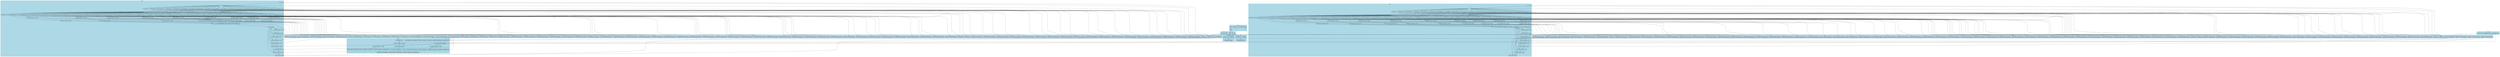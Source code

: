 digraph graphname {
e4416_true_2 -> e4416_true_2;
e4424_true_2 -> e4424_true_2;
e4424_true_3 -> e4424_true_3;
e4424_true_4 -> e4424_true_4;
e4424_true_5 -> e4424_true_5;
e4424_true_6 -> e4424_true_6;
e4424_true_7 -> e4424_true_7;
e4424_true_8 -> e4424_true_8;
e4424_true_9 -> e4424_true_9;
e4424_true_10 -> e4424_true_10;
e4424_true_11 -> e4424_true_11;
e4424_true_12 -> e4424_true_12;
e4424_true_13 -> e4424_true_13;
e4424_true_14 -> e4424_true_14;
e4424_true_15 -> e4424_true_15;
e4424_true_16 -> e4424_true_16;
e4424_true_17 -> e4424_true_17;
e4424_true_18 -> e4424_true_18;
e4424_true_19 -> e4424_true_19;
e4424_true_20 -> e4424_true_20;
e4424_true_21 -> e4424_true_21;
e4424_true_22 -> e4424_true_22;
e4424_true_23 -> e4424_true_23;
e4424_true_24 -> e4424_true_24;
e4424_true_25 -> e4424_true_25;
e4424_true_26 -> e4424_true_26;
e4424_true_27 -> e4424_true_27;
e4424_true_28 -> e4424_true_28;
e4424_true_29 -> e4424_true_29;
e4424_true_30 -> e4424_true_30;
e4424_true_31 -> e4424_true_31;
e4424_true_32 -> e4424_true_32;
e4424_true_33 -> e4424_true_33;
e4424_true_34 -> e4424_true_34;
e4424_true_35 -> e4424_true_35;
e4424_true_36 -> e4424_true_36;
e4424_true_37 -> e4424_true_37;
e4424_true_38 -> e4424_true_38;
e4424_true_39 -> e4424_true_39;
e4424_true_40 -> e4424_true_40;
e4424_true_41 -> e4424_true_41;
e4424_true_42 -> e4424_true_42;
e4424_true_43 -> e4424_true_43;
e4424_true_44 -> e4424_true_44;
e4424_true_45 -> e4424_true_45;
e4424_true_46 -> e4424_true_46;
e4424_true_47 -> e4424_true_47;
e4424_true_48 -> e4424_true_48;
e4424_true_49 -> e4424_true_49;
e4424_true_50 -> e4424_true_50;
e4424_true_51 -> e4424_true_51;
e4424_true_52 -> e4424_true_52;
e4424_true_53 -> e4424_true_53;
e4424_true_54 -> e4424_true_54;
e4424_true_55 -> e4424_true_55;
e4424_true_56 -> e4424_true_56;
e4424_true_57 -> e4424_true_57;
e4424_true_58 -> e4424_true_58;
e4424_true_59 -> e4424_true_59;
e4424_true_60 -> e4424_true_60;
e4424_true_61 -> e4424_true_61;
e4424_true_62 -> e4424_true_62;
e4424_true_63 -> e4424_true_63;
e4424_true_64 -> e4424_true_64;
e4424_true_65 -> e4424_true_65;
e4424_true_66 -> e4424_true_66;
e4424_true_67 -> e4424_true_67;
e4424_true_68 -> e4424_true_68;
e4424_true_69 -> e4424_true_69;
e4424_true_70 -> e4424_true_70;
e4424_true_71 -> e4424_true_71;
e4424_true_72 -> e4424_true_72;
e4424_true_73 -> e4424_true_73;
e4424_true_74 -> e4424_true_74;
e4424_true_75 -> e4424_true_75;
e4424_true_76 -> e4424_true_76;
e4424_true_77 -> e4424_true_77;
e4416_true_3 -> e4416_true_3;
e4416_true_4 -> e4416_true_4;
e4416_true_5 -> e4416_true_5;
e4416_true_6 -> e4416_true_6;
e4416_true_7 -> e4416_true_7;
e4416_true_8 -> e4416_true_8;
e4416_true_9 -> e4416_true_9;
e4416_true_10 -> e4416_true_10;
e4416_true_11 -> e4416_true_11;
e4416_true_12 -> e4416_true_12;
e4416_true_13 -> e4416_true_13;
e4416_true_14 -> e4416_true_14;
e4416_true_15 -> e4416_true_15;
e4416_true_16 -> e4416_true_16;
e4416_true_17 -> e4416_true_17;
e4416_true_18 -> e4416_true_18;
e4416_true_19 -> e4416_true_19;
e4416_true_20 -> e4416_true_20;
e4416_true_21 -> e4416_true_21;
e4416_true_22 -> e4416_true_22;
e4416_true_23 -> e4416_true_23;
e4416_true_24 -> e4416_true_24;
e4416_true_25 -> e4416_true_25;
e4416_true_26 -> e4416_true_26;
e4416_true_27 -> e4416_true_27;
e4416_true_28 -> e4416_true_28;
e4416_true_29 -> e4416_true_29;
e4416_true_30 -> e4416_true_30;
e4416_true_31 -> e4416_true_31;
e4416_true_32 -> e4416_true_32;
e4416_true_33 -> e4416_true_33;
e4416_true_34 -> e4416_true_34;
e4416_true_35 -> e4416_true_35;
e4416_true_36 -> e4416_true_36;
e4416_true_37 -> e4416_true_37;
e4416_true_38 -> e4416_true_38;
e4416_true_39 -> e4416_true_39;
e4416_true_40 -> e4416_true_40;
e4416_true_41 -> e4416_true_41;
e4416_true_42 -> e4416_true_42;
e4416_true_43 -> e4416_true_43;
e4416_true_44 -> e4416_true_44;
e4416_true_45 -> e4416_true_45;
e4416_true_46 -> e4416_true_46;
e4416_true_47 -> e4416_true_47;
e4416_true_48 -> e4416_true_48;
e4416_true_49 -> e4416_true_49;
e4416_true_50 -> e4416_true_50;
e4416_true_51 -> e4416_true_51;
e4416_true_52 -> e4416_true_52;
e4416_true_53 -> e4416_true_53;
e4416_true_54 -> e4416_true_54;
e4416_true_55 -> e4416_true_55;
e4416_true_56 -> e4416_true_56;
e4416_true_57 -> e4416_true_57;
e4416_true_58 -> e4416_true_58;
e4416_true_59 -> e4416_true_59;
e4416_true_60 -> e4416_true_60;
e4416_true_61 -> e4416_true_61;
e4416_true_62 -> e4416_true_62;
e4416_true_63 -> e4416_true_63;
e4416_true_64 -> e4416_true_64;
e4416_true_65 -> e4416_true_65;
e4416_true_66 -> e4416_true_66;
e4416_true_67 -> e4416_true_67;
e4416_true_68 -> e4416_true_68;
e4416_true_69 -> e4416_true_69;
e4416_true_70 -> e4416_true_70;
e4416_true_71 -> e4416_true_71;
e4416_true_72 -> e4416_true_72;
e4416_true_73 -> e4416_true_73;
e4416_true_74 -> e4416_true_74;
e4416_true_75 -> e4416_true_75;
e4416_true_76 -> e4416_true_76;
e4416_true_77 -> e4416_true_77;
e4416_true_78 -> e4416_true_78;
e4412_false_1 -> e4412_false_2;
e4412_false_2 -> e4422_false_1;
e4412_false_2 -> e4414_false_1;
e4412_false_3 -> e4429_false_2;
e4412_false_4 -> e4416_true_0;
e4414_false_0 -> e4416_true_1;
e4414_false_1 -> e4417_false_0;
e4416_true_0 -> e4419_false_78;
e4416_true_0 -> e4429_false_1;
e4416_true_1 -> e4419_false_0;
e4416_true_1 -> e4417_false_0;
e4417_false_0 -> e4416_true_2;
e4417_false_0 -> e4417_false_1;
e4421_false_0 -> e4429_false_2;
e4421_false_1 -> e4429_false_3;
e4421_false_2 -> e4424_true_0;
e4422_false_0 -> e4424_true_1;
e4422_false_1 -> e4425_false_0;
e4424_true_0 -> e4427_false_76;
e4424_true_0 -> e4429_false_1;
e4424_true_1 -> e4427_false_0;
e4424_true_1 -> e4425_false_0;
e4425_false_0 -> e4424_true_2;
e4425_false_0 -> e4425_false_1;
e4429_false_0 -> e4429_false_3;
e4429_false_2 -> e4429_false_8;
e4429_false_2 -> e4429_false_4;
e4429_false_3 -> e4429_false_8;
e4429_false_3 -> e4429_false_6;
e4429_false_4 -> e4429_false_5;
e4429_false_6 -> e4429_false_7;
e4429_false_8 -> e4429_false_9;
e4429_false_9 -> e4429_false_10;
e4427_false_0 -> e4424_true_1;
e4427_false_0 -> e4427_false_1;
e4427_false_1 -> e4424_true_3;
e4427_false_1 -> e4427_false_20;
e4427_false_1 -> e4427_false_19;
e4427_false_1 -> e4427_false_18;
e4427_false_1 -> e4427_false_17;
e4427_false_1 -> e4427_false_16;
e4427_false_1 -> e4427_false_15;
e4427_false_1 -> e4427_false_14;
e4427_false_1 -> e4427_false_13;
e4427_false_1 -> e4427_false_12;
e4427_false_1 -> e4427_false_10;
e4427_false_1 -> e4427_false_9;
e4427_false_1 -> e4427_false_8;
e4427_false_1 -> e4427_false_7;
e4427_false_1 -> e4427_false_6;
e4427_false_1 -> e4427_false_5;
e4427_false_1 -> e4427_false_4;
e4427_false_1 -> e4427_false_3;
e4427_false_1 -> e4427_false_2;
e4427_false_2 -> e4424_true_4;
e4427_false_2 -> e4427_false_11;
e4427_false_3 -> e4424_true_5;
e4427_false_3 -> e4427_false_11;
e4427_false_4 -> e4424_true_6;
e4427_false_4 -> e4427_false_11;
e4427_false_5 -> e4424_true_7;
e4427_false_5 -> e4427_false_11;
e4427_false_6 -> e4424_true_8;
e4427_false_6 -> e4427_false_11;
e4427_false_7 -> e4424_true_9;
e4427_false_7 -> e4427_false_11;
e4427_false_8 -> e4424_true_10;
e4427_false_8 -> e4427_false_11;
e4427_false_9 -> e4424_true_11;
e4427_false_9 -> e4427_false_11;
e4427_false_10 -> e4424_true_12;
e4427_false_10 -> e4427_false_11;
e4427_false_11 -> e4424_true_13;
e4427_false_11 -> e4427_false_65;
e4427_false_11 -> e4427_false_63;
e4427_false_11 -> e4427_false_62;
e4427_false_11 -> e4427_false_60;
e4427_false_11 -> e4427_false_58;
e4427_false_11 -> e4427_false_57;
e4427_false_11 -> e4427_false_55;
e4427_false_11 -> e4427_false_53;
e4427_false_11 -> e4427_false_52;
e4427_false_11 -> e4427_false_50;
e4427_false_11 -> e4427_false_48;
e4427_false_11 -> e4427_false_47;
e4427_false_11 -> e4427_false_45;
e4427_false_11 -> e4427_false_43;
e4427_false_11 -> e4427_false_42;
e4427_false_11 -> e4427_false_40;
e4427_false_11 -> e4427_false_38;
e4427_false_11 -> e4427_false_37;
e4427_false_11 -> e4427_false_35;
e4427_false_11 -> e4427_false_33;
e4427_false_11 -> e4427_false_32;
e4427_false_11 -> e4427_false_30;
e4427_false_11 -> e4427_false_28;
e4427_false_11 -> e4427_false_27;
e4427_false_11 -> e4427_false_25;
e4427_false_11 -> e4427_false_23;
e4427_false_11 -> e4427_false_22;
e4427_false_12 -> e4424_true_14;
e4427_false_12 -> e4427_false_21;
e4427_false_13 -> e4424_true_15;
e4427_false_13 -> e4427_false_21;
e4427_false_14 -> e4424_true_16;
e4427_false_14 -> e4427_false_21;
e4427_false_15 -> e4424_true_17;
e4427_false_15 -> e4427_false_21;
e4427_false_16 -> e4424_true_18;
e4427_false_16 -> e4427_false_21;
e4427_false_17 -> e4424_true_19;
e4427_false_17 -> e4427_false_21;
e4427_false_18 -> e4424_true_20;
e4427_false_18 -> e4427_false_21;
e4427_false_19 -> e4424_true_21;
e4427_false_19 -> e4427_false_21;
e4427_false_20 -> e4424_true_22;
e4427_false_20 -> e4427_false_21;
e4427_false_21 -> e4424_true_23;
e4427_false_21 -> e4427_false_65;
e4427_false_21 -> e4427_false_63;
e4427_false_21 -> e4427_false_62;
e4427_false_21 -> e4427_false_60;
e4427_false_21 -> e4427_false_58;
e4427_false_21 -> e4427_false_57;
e4427_false_21 -> e4427_false_55;
e4427_false_21 -> e4427_false_53;
e4427_false_21 -> e4427_false_52;
e4427_false_21 -> e4427_false_50;
e4427_false_21 -> e4427_false_48;
e4427_false_21 -> e4427_false_47;
e4427_false_21 -> e4427_false_45;
e4427_false_21 -> e4427_false_43;
e4427_false_21 -> e4427_false_42;
e4427_false_21 -> e4427_false_40;
e4427_false_21 -> e4427_false_38;
e4427_false_21 -> e4427_false_37;
e4427_false_21 -> e4427_false_35;
e4427_false_21 -> e4427_false_33;
e4427_false_21 -> e4427_false_32;
e4427_false_21 -> e4427_false_30;
e4427_false_21 -> e4427_false_28;
e4427_false_21 -> e4427_false_27;
e4427_false_21 -> e4427_false_25;
e4427_false_21 -> e4427_false_23;
e4427_false_21 -> e4427_false_22;
e4427_false_22 -> e4424_true_24;
e4427_false_22 -> e4427_false_24;
e4427_false_23 -> e4424_true_25;
e4427_false_23 -> e4427_false_24;
e4427_false_24 -> e4424_true_26;
e4427_false_24 -> e4427_false_26;
e4427_false_25 -> e4424_true_27;
e4427_false_25 -> e4427_false_26;
e4427_false_26 -> e4424_true_28;
e4427_false_26 -> e4427_false_67;
e4427_false_27 -> e4424_true_29;
e4427_false_27 -> e4427_false_29;
e4427_false_28 -> e4424_true_30;
e4427_false_28 -> e4427_false_29;
e4427_false_29 -> e4424_true_31;
e4427_false_29 -> e4427_false_31;
e4427_false_30 -> e4424_true_32;
e4427_false_30 -> e4427_false_31;
e4427_false_31 -> e4424_true_33;
e4427_false_31 -> e4427_false_67;
e4427_false_32 -> e4424_true_34;
e4427_false_32 -> e4427_false_34;
e4427_false_33 -> e4424_true_35;
e4427_false_33 -> e4427_false_34;
e4427_false_34 -> e4424_true_36;
e4427_false_34 -> e4427_false_36;
e4427_false_35 -> e4424_true_37;
e4427_false_35 -> e4427_false_36;
e4427_false_36 -> e4424_true_38;
e4427_false_36 -> e4427_false_67;
e4427_false_37 -> e4424_true_39;
e4427_false_37 -> e4427_false_39;
e4427_false_38 -> e4424_true_40;
e4427_false_38 -> e4427_false_39;
e4427_false_39 -> e4424_true_41;
e4427_false_39 -> e4427_false_41;
e4427_false_40 -> e4424_true_42;
e4427_false_40 -> e4427_false_41;
e4427_false_41 -> e4424_true_43;
e4427_false_41 -> e4427_false_67;
e4427_false_42 -> e4424_true_44;
e4427_false_42 -> e4427_false_44;
e4427_false_43 -> e4424_true_45;
e4427_false_43 -> e4427_false_44;
e4427_false_44 -> e4424_true_46;
e4427_false_44 -> e4427_false_46;
e4427_false_45 -> e4424_true_47;
e4427_false_45 -> e4427_false_46;
e4427_false_46 -> e4424_true_48;
e4427_false_46 -> e4427_false_67;
e4427_false_47 -> e4424_true_49;
e4427_false_47 -> e4427_false_49;
e4427_false_48 -> e4424_true_50;
e4427_false_48 -> e4427_false_49;
e4427_false_49 -> e4424_true_51;
e4427_false_49 -> e4427_false_51;
e4427_false_50 -> e4424_true_52;
e4427_false_50 -> e4427_false_51;
e4427_false_51 -> e4424_true_53;
e4427_false_51 -> e4427_false_67;
e4427_false_52 -> e4424_true_54;
e4427_false_52 -> e4427_false_54;
e4427_false_53 -> e4424_true_55;
e4427_false_53 -> e4427_false_54;
e4427_false_54 -> e4424_true_56;
e4427_false_54 -> e4427_false_56;
e4427_false_55 -> e4424_true_57;
e4427_false_55 -> e4427_false_56;
e4427_false_56 -> e4424_true_58;
e4427_false_56 -> e4427_false_67;
e4427_false_57 -> e4424_true_59;
e4427_false_57 -> e4427_false_59;
e4427_false_58 -> e4424_true_60;
e4427_false_58 -> e4427_false_59;
e4427_false_59 -> e4424_true_61;
e4427_false_59 -> e4427_false_61;
e4427_false_60 -> e4424_true_62;
e4427_false_60 -> e4427_false_61;
e4427_false_61 -> e4424_true_63;
e4427_false_61 -> e4427_false_67;
e4427_false_62 -> e4424_true_64;
e4427_false_62 -> e4427_false_64;
e4427_false_63 -> e4424_true_65;
e4427_false_63 -> e4427_false_64;
e4427_false_64 -> e4424_true_66;
e4427_false_64 -> e4427_false_66;
e4427_false_65 -> e4424_true_67;
e4427_false_65 -> e4427_false_66;
e4427_false_66 -> e4424_true_68;
e4427_false_66 -> e4427_false_67;
e4427_false_67 -> e4424_true_69;
e4427_false_67 -> e4427_false_75;
e4427_false_67 -> e4427_false_74;
e4427_false_67 -> e4427_false_73;
e4427_false_67 -> e4427_false_72;
e4427_false_67 -> e4427_false_71;
e4427_false_67 -> e4427_false_70;
e4427_false_67 -> e4427_false_69;
e4427_false_67 -> e4427_false_68;
e4427_false_67 -> e4427_false_68;
e4427_false_68 -> e4424_true_70;
e4427_false_68 -> e4427_false_69;
e4427_false_69 -> e4424_true_71;
e4427_false_69 -> e4427_false_70;
e4427_false_70 -> e4424_true_72;
e4427_false_70 -> e4427_false_71;
e4427_false_71 -> e4424_true_73;
e4427_false_71 -> e4427_false_72;
e4427_false_72 -> e4424_true_74;
e4427_false_72 -> e4427_false_73;
e4427_false_73 -> e4424_true_75;
e4427_false_73 -> e4427_false_74;
e4427_false_74 -> e4424_true_76;
e4427_false_74 -> e4427_false_75;
e4427_false_75 -> e4424_true_77;
e4427_false_75 -> e4427_false_76;
e4427_false_76 -> e4424_true_0;
e4419_false_0 -> e4416_true_1;
e4419_false_0 -> e4419_false_1;
e4419_false_1 -> e4416_true_3;
e4419_false_1 -> e4419_false_20;
e4419_false_1 -> e4419_false_19;
e4419_false_1 -> e4419_false_18;
e4419_false_1 -> e4419_false_17;
e4419_false_1 -> e4419_false_16;
e4419_false_1 -> e4419_false_15;
e4419_false_1 -> e4419_false_14;
e4419_false_1 -> e4419_false_13;
e4419_false_1 -> e4419_false_12;
e4419_false_1 -> e4419_false_10;
e4419_false_1 -> e4419_false_9;
e4419_false_1 -> e4419_false_8;
e4419_false_1 -> e4419_false_7;
e4419_false_1 -> e4419_false_6;
e4419_false_1 -> e4419_false_5;
e4419_false_1 -> e4419_false_4;
e4419_false_1 -> e4419_false_3;
e4419_false_1 -> e4419_false_2;
e4419_false_2 -> e4416_true_4;
e4419_false_2 -> e4419_false_11;
e4419_false_3 -> e4416_true_5;
e4419_false_3 -> e4419_false_11;
e4419_false_4 -> e4416_true_6;
e4419_false_4 -> e4419_false_11;
e4419_false_5 -> e4416_true_7;
e4419_false_5 -> e4419_false_11;
e4419_false_6 -> e4416_true_8;
e4419_false_6 -> e4419_false_11;
e4419_false_7 -> e4416_true_9;
e4419_false_7 -> e4419_false_11;
e4419_false_8 -> e4416_true_10;
e4419_false_8 -> e4419_false_11;
e4419_false_9 -> e4416_true_11;
e4419_false_9 -> e4419_false_11;
e4419_false_10 -> e4416_true_12;
e4419_false_10 -> e4419_false_11;
e4419_false_11 -> e4416_true_13;
e4419_false_11 -> e4419_false_65;
e4419_false_11 -> e4419_false_63;
e4419_false_11 -> e4419_false_62;
e4419_false_11 -> e4419_false_60;
e4419_false_11 -> e4419_false_58;
e4419_false_11 -> e4419_false_57;
e4419_false_11 -> e4419_false_55;
e4419_false_11 -> e4419_false_53;
e4419_false_11 -> e4419_false_52;
e4419_false_11 -> e4419_false_50;
e4419_false_11 -> e4419_false_48;
e4419_false_11 -> e4419_false_47;
e4419_false_11 -> e4419_false_45;
e4419_false_11 -> e4419_false_43;
e4419_false_11 -> e4419_false_42;
e4419_false_11 -> e4419_false_40;
e4419_false_11 -> e4419_false_38;
e4419_false_11 -> e4419_false_37;
e4419_false_11 -> e4419_false_35;
e4419_false_11 -> e4419_false_33;
e4419_false_11 -> e4419_false_32;
e4419_false_11 -> e4419_false_30;
e4419_false_11 -> e4419_false_28;
e4419_false_11 -> e4419_false_27;
e4419_false_11 -> e4419_false_25;
e4419_false_11 -> e4419_false_23;
e4419_false_11 -> e4419_false_22;
e4419_false_12 -> e4416_true_14;
e4419_false_12 -> e4419_false_21;
e4419_false_13 -> e4416_true_15;
e4419_false_13 -> e4419_false_21;
e4419_false_14 -> e4416_true_16;
e4419_false_14 -> e4419_false_21;
e4419_false_15 -> e4416_true_17;
e4419_false_15 -> e4419_false_21;
e4419_false_16 -> e4416_true_18;
e4419_false_16 -> e4419_false_21;
e4419_false_17 -> e4416_true_19;
e4419_false_17 -> e4419_false_21;
e4419_false_18 -> e4416_true_20;
e4419_false_18 -> e4419_false_21;
e4419_false_19 -> e4416_true_21;
e4419_false_19 -> e4419_false_21;
e4419_false_20 -> e4416_true_22;
e4419_false_20 -> e4419_false_21;
e4419_false_21 -> e4416_true_23;
e4419_false_21 -> e4419_false_65;
e4419_false_21 -> e4419_false_63;
e4419_false_21 -> e4419_false_62;
e4419_false_21 -> e4419_false_60;
e4419_false_21 -> e4419_false_58;
e4419_false_21 -> e4419_false_57;
e4419_false_21 -> e4419_false_55;
e4419_false_21 -> e4419_false_53;
e4419_false_21 -> e4419_false_52;
e4419_false_21 -> e4419_false_50;
e4419_false_21 -> e4419_false_48;
e4419_false_21 -> e4419_false_47;
e4419_false_21 -> e4419_false_45;
e4419_false_21 -> e4419_false_43;
e4419_false_21 -> e4419_false_42;
e4419_false_21 -> e4419_false_40;
e4419_false_21 -> e4419_false_38;
e4419_false_21 -> e4419_false_37;
e4419_false_21 -> e4419_false_35;
e4419_false_21 -> e4419_false_33;
e4419_false_21 -> e4419_false_32;
e4419_false_21 -> e4419_false_30;
e4419_false_21 -> e4419_false_28;
e4419_false_21 -> e4419_false_27;
e4419_false_21 -> e4419_false_25;
e4419_false_21 -> e4419_false_23;
e4419_false_21 -> e4419_false_22;
e4419_false_22 -> e4416_true_24;
e4419_false_22 -> e4419_false_24;
e4419_false_23 -> e4416_true_25;
e4419_false_23 -> e4419_false_24;
e4419_false_24 -> e4416_true_26;
e4419_false_24 -> e4419_false_26;
e4419_false_25 -> e4416_true_27;
e4419_false_25 -> e4419_false_26;
e4419_false_26 -> e4416_true_28;
e4419_false_26 -> e4419_false_68;
e4419_false_27 -> e4416_true_29;
e4419_false_27 -> e4419_false_29;
e4419_false_28 -> e4416_true_30;
e4419_false_28 -> e4419_false_29;
e4419_false_29 -> e4416_true_31;
e4419_false_29 -> e4419_false_31;
e4419_false_30 -> e4416_true_32;
e4419_false_30 -> e4419_false_31;
e4419_false_31 -> e4416_true_33;
e4419_false_31 -> e4419_false_68;
e4419_false_32 -> e4416_true_34;
e4419_false_32 -> e4419_false_34;
e4419_false_33 -> e4416_true_35;
e4419_false_33 -> e4419_false_34;
e4419_false_34 -> e4416_true_36;
e4419_false_34 -> e4419_false_36;
e4419_false_35 -> e4416_true_37;
e4419_false_35 -> e4419_false_36;
e4419_false_36 -> e4416_true_38;
e4419_false_36 -> e4419_false_68;
e4419_false_37 -> e4416_true_39;
e4419_false_37 -> e4419_false_39;
e4419_false_38 -> e4416_true_40;
e4419_false_38 -> e4419_false_39;
e4419_false_39 -> e4416_true_41;
e4419_false_39 -> e4419_false_41;
e4419_false_40 -> e4416_true_42;
e4419_false_40 -> e4419_false_41;
e4419_false_41 -> e4416_true_43;
e4419_false_41 -> e4419_false_68;
e4419_false_42 -> e4416_true_44;
e4419_false_42 -> e4419_false_44;
e4419_false_43 -> e4416_true_45;
e4419_false_43 -> e4419_false_44;
e4419_false_44 -> e4416_true_46;
e4419_false_44 -> e4419_false_46;
e4419_false_45 -> e4416_true_47;
e4419_false_45 -> e4419_false_46;
e4419_false_46 -> e4416_true_48;
e4419_false_46 -> e4419_false_68;
e4419_false_47 -> e4416_true_49;
e4419_false_47 -> e4419_false_49;
e4419_false_48 -> e4416_true_50;
e4419_false_48 -> e4419_false_49;
e4419_false_49 -> e4416_true_51;
e4419_false_49 -> e4419_false_51;
e4419_false_50 -> e4416_true_52;
e4419_false_50 -> e4419_false_51;
e4419_false_51 -> e4416_true_53;
e4419_false_51 -> e4419_false_68;
e4419_false_52 -> e4416_true_54;
e4419_false_52 -> e4419_false_54;
e4419_false_53 -> e4416_true_55;
e4419_false_53 -> e4419_false_54;
e4419_false_54 -> e4416_true_56;
e4419_false_54 -> e4419_false_56;
e4419_false_55 -> e4416_true_57;
e4419_false_55 -> e4419_false_56;
e4419_false_56 -> e4416_true_58;
e4419_false_56 -> e4419_false_68;
e4419_false_57 -> e4416_true_59;
e4419_false_57 -> e4419_false_59;
e4419_false_58 -> e4416_true_60;
e4419_false_58 -> e4419_false_59;
e4419_false_59 -> e4416_true_61;
e4419_false_59 -> e4419_false_61;
e4419_false_60 -> e4416_true_62;
e4419_false_60 -> e4419_false_61;
e4419_false_61 -> e4416_true_63;
e4419_false_61 -> e4419_false_68;
e4419_false_62 -> e4416_true_64;
e4419_false_62 -> e4419_false_64;
e4419_false_63 -> e4416_true_65;
e4419_false_63 -> e4419_false_64;
e4419_false_64 -> e4416_true_66;
e4419_false_64 -> e4419_false_66;
e4419_false_65 -> e4416_true_67;
e4419_false_65 -> e4419_false_66;
e4419_false_66 -> e4416_true_68;
e4419_false_66 -> e4419_false_68;
e4419_false_68 -> e4416_true_69;
e4419_false_68 -> e4419_false_69;
e4419_false_69 -> e4416_true_70;
e4419_false_69 -> e4419_false_77;
e4419_false_69 -> e4419_false_76;
e4419_false_69 -> e4419_false_75;
e4419_false_69 -> e4419_false_74;
e4419_false_69 -> e4419_false_73;
e4419_false_69 -> e4419_false_72;
e4419_false_69 -> e4419_false_71;
e4419_false_69 -> e4419_false_70;
e4419_false_69 -> e4419_false_70;
e4419_false_70 -> e4416_true_71;
e4419_false_70 -> e4419_false_71;
e4419_false_71 -> e4416_true_72;
e4419_false_71 -> e4419_false_72;
e4419_false_72 -> e4416_true_73;
e4419_false_72 -> e4419_false_73;
e4419_false_73 -> e4416_true_74;
e4419_false_73 -> e4419_false_74;
e4419_false_74 -> e4416_true_75;
e4419_false_74 -> e4419_false_75;
e4419_false_75 -> e4416_true_76;
e4419_false_75 -> e4419_false_76;
e4419_false_76 -> e4416_true_77;
e4419_false_76 -> e4419_false_77;
e4419_false_77 -> e4416_true_78;
e4419_false_77 -> e4419_false_78;
e4419_false_78 -> e4416_true_0;
subgraph cluster_4429 {
label=4429;
style=filled;
color=lightblue;
e4429_false_10[shape=box,label="haxe.Log.trace(_hx_tmp,{fileName : \"TestStress.hx\",lineNumber : 123,className : \"test.TestStress\",methodName : \"testMatrixProduct\"})"];
e4429_false_9[shape=box,label="var _hx_tmp = \"abstracts / direct = \" + _hx_tmp"];
e4429_false_8[shape=box,label="var _hx_tmp = time1 / time2"];
e4429_false_7[shape=box,label="haxe.Log.trace(_hx_tmp,{fileName : \"TestStress.hx\",lineNumber : 122,className : \"test.TestStress\",methodName : \"testMatrixProduct\"})"];
e4429_false_6[shape=box,label="var _hx_tmp = \"direct = \" + time2"];
e4429_false_5[shape=box,label="haxe.Log.trace(_hx_tmp,{fileName : \"TestStress.hx\",lineNumber : 121,className : \"test.TestStress\",methodName : \"testMatrixProduct\"})"];
e4429_false_4[shape=box,label="var _hx_tmp = \"abstracts = \" + time1"];
e4429_false_3[shape=box,label="var time2 = time2End - time2Start"];
e4429_false_2[shape=box,label="var time1 = time1End - time1Start"];
e4429_false_1[shape=box,label="this.assertEquals(sum1,sum2,{fileName : \"TestStress.hx\",lineNumber : 116,className : \"test.TestStress\",methodName : \"testMatrixProduct\"})"];
e4429_false_0[shape=box,label="var time2End = this.a"];
}
subgraph cluster_4427 {
label=4427;
style=filled;
color=lightblue;
e4427_false_76[shape=box,label="sum2 = sum2 + _hx_tmp"];
e4427_false_75[shape=box,label="var _hx_tmp = _hx_tmp + c.m22"];
e4427_false_74[shape=box,label="var _hx_tmp = _hx_tmp + c.m12"];
e4427_false_73[shape=box,label="var _hx_tmp = _hx_tmp + c.m02"];
e4427_false_72[shape=box,label="var _hx_tmp = _hx_tmp + c.m21"];
e4427_false_71[shape=box,label="var _hx_tmp = _hx_tmp + c.m11"];
e4427_false_70[shape=box,label="var _hx_tmp = _hx_tmp + c.m01"];
e4427_false_69[shape=box,label="var _hx_tmp = _hx_tmp + c.m20"];
e4427_false_68[shape=box,label="var _hx_tmp = c.m00 + c.m10"];
e4427_false_67[shape=box,label="var c = new hxmath.math.Matrix3x3Default(_hx_tmp,_hx_tmp,_hx_tmp,_hx_tmp,_hx_tmp,_hx_tmp,_hx_tmp,_hx_tmp,_hx_tmp)"];
e4427_false_66[shape=box,label="var _hx_tmp = _hx_tmp + _hx_tmp"];
e4427_false_65[shape=box,label="var _hx_tmp = a.m22 * b.m22"];
e4427_false_64[shape=box,label="var _hx_tmp = _hx_tmp + _hx_tmp"];
e4427_false_63[shape=box,label="var _hx_tmp = a.m12 * b.m21"];
e4427_false_62[shape=box,label="var _hx_tmp = a.m02 * b.m20"];
e4427_false_61[shape=box,label="var _hx_tmp = _hx_tmp + _hx_tmp"];
e4427_false_60[shape=box,label="var _hx_tmp = a.m22 * b.m12"];
e4427_false_59[shape=box,label="var _hx_tmp = _hx_tmp + _hx_tmp"];
e4427_false_58[shape=box,label="var _hx_tmp = a.m12 * b.m11"];
e4427_false_57[shape=box,label="var _hx_tmp = a.m02 * b.m10"];
e4427_false_56[shape=box,label="var _hx_tmp = _hx_tmp + _hx_tmp"];
e4427_false_55[shape=box,label="var _hx_tmp = a.m22 * b.m02"];
e4427_false_54[shape=box,label="var _hx_tmp = _hx_tmp + _hx_tmp"];
e4427_false_53[shape=box,label="var _hx_tmp = a.m12 * b.m01"];
e4427_false_52[shape=box,label="var _hx_tmp = a.m02 * b.m00"];
e4427_false_51[shape=box,label="var _hx_tmp = _hx_tmp + _hx_tmp"];
e4427_false_50[shape=box,label="var _hx_tmp = a.m21 * b.m22"];
e4427_false_49[shape=box,label="var _hx_tmp = _hx_tmp + _hx_tmp"];
e4427_false_48[shape=box,label="var _hx_tmp = a.m11 * b.m21"];
e4427_false_47[shape=box,label="var _hx_tmp = a.m01 * b.m20"];
e4427_false_46[shape=box,label="var _hx_tmp = _hx_tmp + _hx_tmp"];
e4427_false_45[shape=box,label="var _hx_tmp = a.m21 * b.m12"];
e4427_false_44[shape=box,label="var _hx_tmp = _hx_tmp + _hx_tmp"];
e4427_false_43[shape=box,label="var _hx_tmp = a.m11 * b.m11"];
e4427_false_42[shape=box,label="var _hx_tmp = a.m01 * b.m10"];
e4427_false_41[shape=box,label="var _hx_tmp = _hx_tmp + _hx_tmp"];
e4427_false_40[shape=box,label="var _hx_tmp = a.m21 * b.m02"];
e4427_false_39[shape=box,label="var _hx_tmp = _hx_tmp + _hx_tmp"];
e4427_false_38[shape=box,label="var _hx_tmp = a.m11 * b.m01"];
e4427_false_37[shape=box,label="var _hx_tmp = a.m01 * b.m00"];
e4427_false_36[shape=box,label="var _hx_tmp = _hx_tmp + _hx_tmp"];
e4427_false_35[shape=box,label="var _hx_tmp = a.m20 * b.m22"];
e4427_false_34[shape=box,label="var _hx_tmp = _hx_tmp + _hx_tmp"];
e4427_false_33[shape=box,label="var _hx_tmp = a.m10 * b.m21"];
e4427_false_32[shape=box,label="var _hx_tmp = a.m00 * b.m20"];
e4427_false_31[shape=box,label="var _hx_tmp = _hx_tmp + _hx_tmp"];
e4427_false_30[shape=box,label="var _hx_tmp = a.m20 * b.m12"];
e4427_false_29[shape=box,label="var _hx_tmp = _hx_tmp + _hx_tmp"];
e4427_false_28[shape=box,label="var _hx_tmp = a.m10 * b.m11"];
e4427_false_27[shape=box,label="var _hx_tmp = a.m00 * b.m10"];
e4427_false_26[shape=box,label="var _hx_tmp = _hx_tmp + _hx_tmp"];
e4427_false_25[shape=box,label="var _hx_tmp = a.m20 * b.m02"];
e4427_false_24[shape=box,label="var _hx_tmp = _hx_tmp + _hx_tmp"];
e4427_false_23[shape=box,label="var _hx_tmp = a.m10 * b.m01"];
e4427_false_22[shape=box,label="var _hx_tmp = a.m00 * b.m00"];
e4427_false_21[shape=box,label="var b = new hxmath.math.Matrix3x3Default(_hx_tmp,_hx_tmp,_hx_tmp,_hx_tmp,_hx_tmp,_hx_tmp,_hx_tmp,_hx_tmp,_hx_tmp)"];
e4427_false_20[shape=box,label="var _hx_tmp = i * 1.1"];
e4427_false_19[shape=box,label="var _hx_tmp = i * 0.8"];
e4427_false_18[shape=box,label="var _hx_tmp = i * 1.1"];
e4427_false_17[shape=box,label="var _hx_tmp = i * 0.8"];
e4427_false_16[shape=box,label="var _hx_tmp = i * 1.1"];
e4427_false_15[shape=box,label="var _hx_tmp = i * 0.8"];
e4427_false_14[shape=box,label="var _hx_tmp = i * 1.1"];
e4427_false_13[shape=box,label="var _hx_tmp = i * 0.8"];
e4427_false_12[shape=box,label="var _hx_tmp = i * 1.1"];
e4427_false_11[shape=box,label="var a = new hxmath.math.Matrix3x3Default(_hx_tmp,_hx_tmp,_hx_tmp,_hx_tmp,_hx_tmp,_hx_tmp,_hx_tmp,_hx_tmp,_hx_tmp)"];
e4427_false_10[shape=box,label="var _hx_tmp = i * 1.2"];
e4427_false_9[shape=box,label="var _hx_tmp = i * 4.3"];
e4427_false_8[shape=box,label="var _hx_tmp = i * 1.2"];
e4427_false_7[shape=box,label="var _hx_tmp = i * 4.3"];
e4427_false_6[shape=box,label="var _hx_tmp = i * 1.2"];
e4427_false_5[shape=box,label="var _hx_tmp = i * 4.3"];
e4427_false_4[shape=box,label="var _hx_tmp = i * 1.2"];
e4427_false_3[shape=box,label="var _hx_tmp = i * 4.3"];
e4427_false_2[shape=box,label="var _hx_tmp = i * 1.2"];
e4427_false_1[shape=box,label="var i = `1 - 1"];
e4427_false_0[shape=box,label="`1 = `1 + 1"];
}
subgraph cluster_4425 {
label=4425;
style=filled;
color=lightblue;
e4425_false_1[shape=box,label="@:cond-branch _hx_tmp"];
e4425_false_0[shape=box,label="var _hx_tmp = ! ((`1 < 10000000))"];
}
subgraph cluster_4424 {
label=4424;
style=filled;
color=lightblue;
e4424_true_77[shape=box,label="_hx_tmp = \"phi\"(_hx_tmp,_hx_tmp)"];
e4424_true_76[shape=box,label="_hx_tmp = \"phi\"(_hx_tmp,_hx_tmp)"];
e4424_true_75[shape=box,label="_hx_tmp = \"phi\"(_hx_tmp,_hx_tmp)"];
e4424_true_74[shape=box,label="_hx_tmp = \"phi\"(_hx_tmp,_hx_tmp)"];
e4424_true_73[shape=box,label="_hx_tmp = \"phi\"(_hx_tmp,_hx_tmp)"];
e4424_true_72[shape=box,label="_hx_tmp = \"phi\"(_hx_tmp,_hx_tmp)"];
e4424_true_71[shape=box,label="_hx_tmp = \"phi\"(_hx_tmp,_hx_tmp)"];
e4424_true_70[shape=box,label="_hx_tmp = \"phi\"(_hx_tmp,_hx_tmp)"];
e4424_true_69[shape=box,label="c = \"phi\"(c,c)"];
e4424_true_68[shape=box,label="_hx_tmp = \"phi\"(_hx_tmp,_hx_tmp)"];
e4424_true_67[shape=box,label="_hx_tmp = \"phi\"(_hx_tmp,_hx_tmp)"];
e4424_true_66[shape=box,label="_hx_tmp = \"phi\"(_hx_tmp,_hx_tmp)"];
e4424_true_65[shape=box,label="_hx_tmp = \"phi\"(_hx_tmp,_hx_tmp)"];
e4424_true_64[shape=box,label="_hx_tmp = \"phi\"(_hx_tmp,_hx_tmp)"];
e4424_true_63[shape=box,label="_hx_tmp = \"phi\"(_hx_tmp,_hx_tmp)"];
e4424_true_62[shape=box,label="_hx_tmp = \"phi\"(_hx_tmp,_hx_tmp)"];
e4424_true_61[shape=box,label="_hx_tmp = \"phi\"(_hx_tmp,_hx_tmp)"];
e4424_true_60[shape=box,label="_hx_tmp = \"phi\"(_hx_tmp,_hx_tmp)"];
e4424_true_59[shape=box,label="_hx_tmp = \"phi\"(_hx_tmp,_hx_tmp)"];
e4424_true_58[shape=box,label="_hx_tmp = \"phi\"(_hx_tmp,_hx_tmp)"];
e4424_true_57[shape=box,label="_hx_tmp = \"phi\"(_hx_tmp,_hx_tmp)"];
e4424_true_56[shape=box,label="_hx_tmp = \"phi\"(_hx_tmp,_hx_tmp)"];
e4424_true_55[shape=box,label="_hx_tmp = \"phi\"(_hx_tmp,_hx_tmp)"];
e4424_true_54[shape=box,label="_hx_tmp = \"phi\"(_hx_tmp,_hx_tmp)"];
e4424_true_53[shape=box,label="_hx_tmp = \"phi\"(_hx_tmp,_hx_tmp)"];
e4424_true_52[shape=box,label="_hx_tmp = \"phi\"(_hx_tmp,_hx_tmp)"];
e4424_true_51[shape=box,label="_hx_tmp = \"phi\"(_hx_tmp,_hx_tmp)"];
e4424_true_50[shape=box,label="_hx_tmp = \"phi\"(_hx_tmp,_hx_tmp)"];
e4424_true_49[shape=box,label="_hx_tmp = \"phi\"(_hx_tmp,_hx_tmp)"];
e4424_true_48[shape=box,label="_hx_tmp = \"phi\"(_hx_tmp,_hx_tmp)"];
e4424_true_47[shape=box,label="_hx_tmp = \"phi\"(_hx_tmp,_hx_tmp)"];
e4424_true_46[shape=box,label="_hx_tmp = \"phi\"(_hx_tmp,_hx_tmp)"];
e4424_true_45[shape=box,label="_hx_tmp = \"phi\"(_hx_tmp,_hx_tmp)"];
e4424_true_44[shape=box,label="_hx_tmp = \"phi\"(_hx_tmp,_hx_tmp)"];
e4424_true_43[shape=box,label="_hx_tmp = \"phi\"(_hx_tmp,_hx_tmp)"];
e4424_true_42[shape=box,label="_hx_tmp = \"phi\"(_hx_tmp,_hx_tmp)"];
e4424_true_41[shape=box,label="_hx_tmp = \"phi\"(_hx_tmp,_hx_tmp)"];
e4424_true_40[shape=box,label="_hx_tmp = \"phi\"(_hx_tmp,_hx_tmp)"];
e4424_true_39[shape=box,label="_hx_tmp = \"phi\"(_hx_tmp,_hx_tmp)"];
e4424_true_38[shape=box,label="_hx_tmp = \"phi\"(_hx_tmp,_hx_tmp)"];
e4424_true_37[shape=box,label="_hx_tmp = \"phi\"(_hx_tmp,_hx_tmp)"];
e4424_true_36[shape=box,label="_hx_tmp = \"phi\"(_hx_tmp,_hx_tmp)"];
e4424_true_35[shape=box,label="_hx_tmp = \"phi\"(_hx_tmp,_hx_tmp)"];
e4424_true_34[shape=box,label="_hx_tmp = \"phi\"(_hx_tmp,_hx_tmp)"];
e4424_true_33[shape=box,label="_hx_tmp = \"phi\"(_hx_tmp,_hx_tmp)"];
e4424_true_32[shape=box,label="_hx_tmp = \"phi\"(_hx_tmp,_hx_tmp)"];
e4424_true_31[shape=box,label="_hx_tmp = \"phi\"(_hx_tmp,_hx_tmp)"];
e4424_true_30[shape=box,label="_hx_tmp = \"phi\"(_hx_tmp,_hx_tmp)"];
e4424_true_29[shape=box,label="_hx_tmp = \"phi\"(_hx_tmp,_hx_tmp)"];
e4424_true_28[shape=box,label="_hx_tmp = \"phi\"(_hx_tmp,_hx_tmp)"];
e4424_true_27[shape=box,label="_hx_tmp = \"phi\"(_hx_tmp,_hx_tmp)"];
e4424_true_26[shape=box,label="_hx_tmp = \"phi\"(_hx_tmp,_hx_tmp)"];
e4424_true_25[shape=box,label="_hx_tmp = \"phi\"(_hx_tmp,_hx_tmp)"];
e4424_true_24[shape=box,label="_hx_tmp = \"phi\"(_hx_tmp,_hx_tmp)"];
e4424_true_23[shape=box,label="b = \"phi\"(b,b)"];
e4424_true_22[shape=box,label="_hx_tmp = \"phi\"(_hx_tmp,_hx_tmp)"];
e4424_true_21[shape=box,label="_hx_tmp = \"phi\"(_hx_tmp,_hx_tmp)"];
e4424_true_20[shape=box,label="_hx_tmp = \"phi\"(_hx_tmp,_hx_tmp)"];
e4424_true_19[shape=box,label="_hx_tmp = \"phi\"(_hx_tmp,_hx_tmp)"];
e4424_true_18[shape=box,label="_hx_tmp = \"phi\"(_hx_tmp,_hx_tmp)"];
e4424_true_17[shape=box,label="_hx_tmp = \"phi\"(_hx_tmp,_hx_tmp)"];
e4424_true_16[shape=box,label="_hx_tmp = \"phi\"(_hx_tmp,_hx_tmp)"];
e4424_true_15[shape=box,label="_hx_tmp = \"phi\"(_hx_tmp,_hx_tmp)"];
e4424_true_14[shape=box,label="_hx_tmp = \"phi\"(_hx_tmp,_hx_tmp)"];
e4424_true_13[shape=box,label="a = \"phi\"(a,a)"];
e4424_true_12[shape=box,label="_hx_tmp = \"phi\"(_hx_tmp,_hx_tmp)"];
e4424_true_11[shape=box,label="_hx_tmp = \"phi\"(_hx_tmp,_hx_tmp)"];
e4424_true_10[shape=box,label="_hx_tmp = \"phi\"(_hx_tmp,_hx_tmp)"];
e4424_true_9[shape=box,label="_hx_tmp = \"phi\"(_hx_tmp,_hx_tmp)"];
e4424_true_8[shape=box,label="_hx_tmp = \"phi\"(_hx_tmp,_hx_tmp)"];
e4424_true_7[shape=box,label="_hx_tmp = \"phi\"(_hx_tmp,_hx_tmp)"];
e4424_true_6[shape=box,label="_hx_tmp = \"phi\"(_hx_tmp,_hx_tmp)"];
e4424_true_5[shape=box,label="_hx_tmp = \"phi\"(_hx_tmp,_hx_tmp)"];
e4424_true_4[shape=box,label="_hx_tmp = \"phi\"(_hx_tmp,_hx_tmp)"];
e4424_true_3[shape=box,label="i = \"phi\"(i,i)"];
e4424_true_2[shape=box,label="_hx_tmp = \"phi\"(_hx_tmp,_hx_tmp)"];
e4424_true_1[shape=box,label="`1 = \"phi\"(`1,`1)"];
e4424_true_0[shape=box,label="sum2 = \"phi\"(sum2,sum2)"];
}
subgraph cluster_4422 {
label=4422;
style=filled;
color=lightblue;
e4422_false_1[shape=box,label="null"];
e4422_false_0[shape=box,label="var `1 = 0"];
}
subgraph cluster_4421 {
label=4421;
style=filled;
color=lightblue;
e4421_false_2[shape=box,label="var sum2 = 0.0"];
e4421_false_1[shape=box,label="var time2Start = this.a"];
e4421_false_0[shape=box,label="var time1End = this.a"];
}
subgraph cluster_4419 {
label=4419;
style=filled;
color=lightblue;
e4419_false_78[shape=box,label="sum1 = sum1 + _hx_tmp"];
e4419_false_77[shape=box,label="var _hx_tmp = _hx_tmp + c.m22"];
e4419_false_76[shape=box,label="var _hx_tmp = _hx_tmp + c.m12"];
e4419_false_75[shape=box,label="var _hx_tmp = _hx_tmp + c.m02"];
e4419_false_74[shape=box,label="var _hx_tmp = _hx_tmp + c.m21"];
e4419_false_73[shape=box,label="var _hx_tmp = _hx_tmp + c.m11"];
e4419_false_72[shape=box,label="var _hx_tmp = _hx_tmp + c.m01"];
e4419_false_71[shape=box,label="var _hx_tmp = _hx_tmp + c.m20"];
e4419_false_70[shape=box,label="var _hx_tmp = c.m00 + c.m10"];
e4419_false_69[shape=box,label="var c = cast this"];
e4419_false_68[shape=box,label="this = new hxmath.math.Matrix3x3Default(m00,m10,m20,m01,m11,m21,m02,m12,m22)"];
e4419_false_66[shape=box,label="var m22 = _hx_tmp + _hx_tmp"];
e4419_false_65[shape=box,label="var _hx_tmp = a.m22 * b.m22"];
e4419_false_64[shape=box,label="var _hx_tmp = _hx_tmp + _hx_tmp"];
e4419_false_63[shape=box,label="var _hx_tmp = a.m12 * b.m21"];
e4419_false_62[shape=box,label="var _hx_tmp = a.m02 * b.m20"];
e4419_false_61[shape=box,label="var m12 = _hx_tmp + _hx_tmp"];
e4419_false_60[shape=box,label="var _hx_tmp = a.m22 * b.m12"];
e4419_false_59[shape=box,label="var _hx_tmp = _hx_tmp + _hx_tmp"];
e4419_false_58[shape=box,label="var _hx_tmp = a.m12 * b.m11"];
e4419_false_57[shape=box,label="var _hx_tmp = a.m02 * b.m10"];
e4419_false_56[shape=box,label="var m02 = _hx_tmp + _hx_tmp"];
e4419_false_55[shape=box,label="var _hx_tmp = a.m22 * b.m02"];
e4419_false_54[shape=box,label="var _hx_tmp = _hx_tmp + _hx_tmp"];
e4419_false_53[shape=box,label="var _hx_tmp = a.m12 * b.m01"];
e4419_false_52[shape=box,label="var _hx_tmp = a.m02 * b.m00"];
e4419_false_51[shape=box,label="var m21 = _hx_tmp + _hx_tmp"];
e4419_false_50[shape=box,label="var _hx_tmp = a.m21 * b.m22"];
e4419_false_49[shape=box,label="var _hx_tmp = _hx_tmp + _hx_tmp"];
e4419_false_48[shape=box,label="var _hx_tmp = a.m11 * b.m21"];
e4419_false_47[shape=box,label="var _hx_tmp = a.m01 * b.m20"];
e4419_false_46[shape=box,label="var m11 = _hx_tmp + _hx_tmp"];
e4419_false_45[shape=box,label="var _hx_tmp = a.m21 * b.m12"];
e4419_false_44[shape=box,label="var _hx_tmp = _hx_tmp + _hx_tmp"];
e4419_false_43[shape=box,label="var _hx_tmp = a.m11 * b.m11"];
e4419_false_42[shape=box,label="var _hx_tmp = a.m01 * b.m10"];
e4419_false_41[shape=box,label="var m01 = _hx_tmp + _hx_tmp"];
e4419_false_40[shape=box,label="var _hx_tmp = a.m21 * b.m02"];
e4419_false_39[shape=box,label="var _hx_tmp = _hx_tmp + _hx_tmp"];
e4419_false_38[shape=box,label="var _hx_tmp = a.m11 * b.m01"];
e4419_false_37[shape=box,label="var _hx_tmp = a.m01 * b.m00"];
e4419_false_36[shape=box,label="var m20 = _hx_tmp + _hx_tmp"];
e4419_false_35[shape=box,label="var _hx_tmp = a.m20 * b.m22"];
e4419_false_34[shape=box,label="var _hx_tmp = _hx_tmp + _hx_tmp"];
e4419_false_33[shape=box,label="var _hx_tmp = a.m10 * b.m21"];
e4419_false_32[shape=box,label="var _hx_tmp = a.m00 * b.m20"];
e4419_false_31[shape=box,label="var m10 = _hx_tmp + _hx_tmp"];
e4419_false_30[shape=box,label="var _hx_tmp = a.m20 * b.m12"];
e4419_false_29[shape=box,label="var _hx_tmp = _hx_tmp + _hx_tmp"];
e4419_false_28[shape=box,label="var _hx_tmp = a.m10 * b.m11"];
e4419_false_27[shape=box,label="var _hx_tmp = a.m00 * b.m10"];
e4419_false_26[shape=box,label="var m00 = _hx_tmp + _hx_tmp"];
e4419_false_25[shape=box,label="var _hx_tmp = a.m20 * b.m02"];
e4419_false_24[shape=box,label="var _hx_tmp = _hx_tmp + _hx_tmp"];
e4419_false_23[shape=box,label="var _hx_tmp = a.m10 * b.m01"];
e4419_false_22[shape=box,label="var _hx_tmp = a.m00 * b.m00"];
e4419_false_21[shape=box,label="var b = new hxmath.math.Matrix3x3Default(_hx_tmp,_hx_tmp,_hx_tmp,_hx_tmp,_hx_tmp,_hx_tmp,_hx_tmp,_hx_tmp,_hx_tmp)"];
e4419_false_20[shape=box,label="var _hx_tmp = i * 1.1"];
e4419_false_19[shape=box,label="var _hx_tmp = i * 0.8"];
e4419_false_18[shape=box,label="var _hx_tmp = i * 1.1"];
e4419_false_17[shape=box,label="var _hx_tmp = i * 0.8"];
e4419_false_16[shape=box,label="var _hx_tmp = i * 1.1"];
e4419_false_15[shape=box,label="var _hx_tmp = i * 0.8"];
e4419_false_14[shape=box,label="var _hx_tmp = i * 1.1"];
e4419_false_13[shape=box,label="var _hx_tmp = i * 0.8"];
e4419_false_12[shape=box,label="var _hx_tmp = i * 1.1"];
e4419_false_11[shape=box,label="var a = new hxmath.math.Matrix3x3Default(_hx_tmp,_hx_tmp,_hx_tmp,_hx_tmp,_hx_tmp,_hx_tmp,_hx_tmp,_hx_tmp,_hx_tmp)"];
e4419_false_10[shape=box,label="var _hx_tmp = i * 1.2"];
e4419_false_9[shape=box,label="var _hx_tmp = i * 4.3"];
e4419_false_8[shape=box,label="var _hx_tmp = i * 1.2"];
e4419_false_7[shape=box,label="var _hx_tmp = i * 4.3"];
e4419_false_6[shape=box,label="var _hx_tmp = i * 1.2"];
e4419_false_5[shape=box,label="var _hx_tmp = i * 4.3"];
e4419_false_4[shape=box,label="var _hx_tmp = i * 1.2"];
e4419_false_3[shape=box,label="var _hx_tmp = i * 4.3"];
e4419_false_2[shape=box,label="var _hx_tmp = i * 1.2"];
e4419_false_1[shape=box,label="var i = `1 - 1"];
e4419_false_0[shape=box,label="`1 = `1 + 1"];
}
subgraph cluster_4417 {
label=4417;
style=filled;
color=lightblue;
e4417_false_1[shape=box,label="@:cond-branch _hx_tmp"];
e4417_false_0[shape=box,label="var _hx_tmp = ! ((`1 < 10000000))"];
}
subgraph cluster_4416 {
label=4416;
style=filled;
color=lightblue;
e4416_true_78[shape=box,label="_hx_tmp = \"phi\"(_hx_tmp,_hx_tmp)"];
e4416_true_77[shape=box,label="_hx_tmp = \"phi\"(_hx_tmp,_hx_tmp)"];
e4416_true_76[shape=box,label="_hx_tmp = \"phi\"(_hx_tmp,_hx_tmp)"];
e4416_true_75[shape=box,label="_hx_tmp = \"phi\"(_hx_tmp,_hx_tmp)"];
e4416_true_74[shape=box,label="_hx_tmp = \"phi\"(_hx_tmp,_hx_tmp)"];
e4416_true_73[shape=box,label="_hx_tmp = \"phi\"(_hx_tmp,_hx_tmp)"];
e4416_true_72[shape=box,label="_hx_tmp = \"phi\"(_hx_tmp,_hx_tmp)"];
e4416_true_71[shape=box,label="_hx_tmp = \"phi\"(_hx_tmp,_hx_tmp)"];
e4416_true_70[shape=box,label="c = \"phi\"(c,c)"];
e4416_true_69[shape=box,label="this = \"phi\"(this,this)"];
e4416_true_68[shape=box,label="m22 = \"phi\"(m22,m22)"];
e4416_true_67[shape=box,label="_hx_tmp = \"phi\"(_hx_tmp,_hx_tmp)"];
e4416_true_66[shape=box,label="_hx_tmp = \"phi\"(_hx_tmp,_hx_tmp)"];
e4416_true_65[shape=box,label="_hx_tmp = \"phi\"(_hx_tmp,_hx_tmp)"];
e4416_true_64[shape=box,label="_hx_tmp = \"phi\"(_hx_tmp,_hx_tmp)"];
e4416_true_63[shape=box,label="m12 = \"phi\"(m12,m12)"];
e4416_true_62[shape=box,label="_hx_tmp = \"phi\"(_hx_tmp,_hx_tmp)"];
e4416_true_61[shape=box,label="_hx_tmp = \"phi\"(_hx_tmp,_hx_tmp)"];
e4416_true_60[shape=box,label="_hx_tmp = \"phi\"(_hx_tmp,_hx_tmp)"];
e4416_true_59[shape=box,label="_hx_tmp = \"phi\"(_hx_tmp,_hx_tmp)"];
e4416_true_58[shape=box,label="m02 = \"phi\"(m02,m02)"];
e4416_true_57[shape=box,label="_hx_tmp = \"phi\"(_hx_tmp,_hx_tmp)"];
e4416_true_56[shape=box,label="_hx_tmp = \"phi\"(_hx_tmp,_hx_tmp)"];
e4416_true_55[shape=box,label="_hx_tmp = \"phi\"(_hx_tmp,_hx_tmp)"];
e4416_true_54[shape=box,label="_hx_tmp = \"phi\"(_hx_tmp,_hx_tmp)"];
e4416_true_53[shape=box,label="m21 = \"phi\"(m21,m21)"];
e4416_true_52[shape=box,label="_hx_tmp = \"phi\"(_hx_tmp,_hx_tmp)"];
e4416_true_51[shape=box,label="_hx_tmp = \"phi\"(_hx_tmp,_hx_tmp)"];
e4416_true_50[shape=box,label="_hx_tmp = \"phi\"(_hx_tmp,_hx_tmp)"];
e4416_true_49[shape=box,label="_hx_tmp = \"phi\"(_hx_tmp,_hx_tmp)"];
e4416_true_48[shape=box,label="m11 = \"phi\"(m11,m11)"];
e4416_true_47[shape=box,label="_hx_tmp = \"phi\"(_hx_tmp,_hx_tmp)"];
e4416_true_46[shape=box,label="_hx_tmp = \"phi\"(_hx_tmp,_hx_tmp)"];
e4416_true_45[shape=box,label="_hx_tmp = \"phi\"(_hx_tmp,_hx_tmp)"];
e4416_true_44[shape=box,label="_hx_tmp = \"phi\"(_hx_tmp,_hx_tmp)"];
e4416_true_43[shape=box,label="m01 = \"phi\"(m01,m01)"];
e4416_true_42[shape=box,label="_hx_tmp = \"phi\"(_hx_tmp,_hx_tmp)"];
e4416_true_41[shape=box,label="_hx_tmp = \"phi\"(_hx_tmp,_hx_tmp)"];
e4416_true_40[shape=box,label="_hx_tmp = \"phi\"(_hx_tmp,_hx_tmp)"];
e4416_true_39[shape=box,label="_hx_tmp = \"phi\"(_hx_tmp,_hx_tmp)"];
e4416_true_38[shape=box,label="m20 = \"phi\"(m20,m20)"];
e4416_true_37[shape=box,label="_hx_tmp = \"phi\"(_hx_tmp,_hx_tmp)"];
e4416_true_36[shape=box,label="_hx_tmp = \"phi\"(_hx_tmp,_hx_tmp)"];
e4416_true_35[shape=box,label="_hx_tmp = \"phi\"(_hx_tmp,_hx_tmp)"];
e4416_true_34[shape=box,label="_hx_tmp = \"phi\"(_hx_tmp,_hx_tmp)"];
e4416_true_33[shape=box,label="m10 = \"phi\"(m10,m10)"];
e4416_true_32[shape=box,label="_hx_tmp = \"phi\"(_hx_tmp,_hx_tmp)"];
e4416_true_31[shape=box,label="_hx_tmp = \"phi\"(_hx_tmp,_hx_tmp)"];
e4416_true_30[shape=box,label="_hx_tmp = \"phi\"(_hx_tmp,_hx_tmp)"];
e4416_true_29[shape=box,label="_hx_tmp = \"phi\"(_hx_tmp,_hx_tmp)"];
e4416_true_28[shape=box,label="m00 = \"phi\"(m00,m00)"];
e4416_true_27[shape=box,label="_hx_tmp = \"phi\"(_hx_tmp,_hx_tmp)"];
e4416_true_26[shape=box,label="_hx_tmp = \"phi\"(_hx_tmp,_hx_tmp)"];
e4416_true_25[shape=box,label="_hx_tmp = \"phi\"(_hx_tmp,_hx_tmp)"];
e4416_true_24[shape=box,label="_hx_tmp = \"phi\"(_hx_tmp,_hx_tmp)"];
e4416_true_23[shape=box,label="b = \"phi\"(b,b)"];
e4416_true_22[shape=box,label="_hx_tmp = \"phi\"(_hx_tmp,_hx_tmp)"];
e4416_true_21[shape=box,label="_hx_tmp = \"phi\"(_hx_tmp,_hx_tmp)"];
e4416_true_20[shape=box,label="_hx_tmp = \"phi\"(_hx_tmp,_hx_tmp)"];
e4416_true_19[shape=box,label="_hx_tmp = \"phi\"(_hx_tmp,_hx_tmp)"];
e4416_true_18[shape=box,label="_hx_tmp = \"phi\"(_hx_tmp,_hx_tmp)"];
e4416_true_17[shape=box,label="_hx_tmp = \"phi\"(_hx_tmp,_hx_tmp)"];
e4416_true_16[shape=box,label="_hx_tmp = \"phi\"(_hx_tmp,_hx_tmp)"];
e4416_true_15[shape=box,label="_hx_tmp = \"phi\"(_hx_tmp,_hx_tmp)"];
e4416_true_14[shape=box,label="_hx_tmp = \"phi\"(_hx_tmp,_hx_tmp)"];
e4416_true_13[shape=box,label="a = \"phi\"(a,a)"];
e4416_true_12[shape=box,label="_hx_tmp = \"phi\"(_hx_tmp,_hx_tmp)"];
e4416_true_11[shape=box,label="_hx_tmp = \"phi\"(_hx_tmp,_hx_tmp)"];
e4416_true_10[shape=box,label="_hx_tmp = \"phi\"(_hx_tmp,_hx_tmp)"];
e4416_true_9[shape=box,label="_hx_tmp = \"phi\"(_hx_tmp,_hx_tmp)"];
e4416_true_8[shape=box,label="_hx_tmp = \"phi\"(_hx_tmp,_hx_tmp)"];
e4416_true_7[shape=box,label="_hx_tmp = \"phi\"(_hx_tmp,_hx_tmp)"];
e4416_true_6[shape=box,label="_hx_tmp = \"phi\"(_hx_tmp,_hx_tmp)"];
e4416_true_5[shape=box,label="_hx_tmp = \"phi\"(_hx_tmp,_hx_tmp)"];
e4416_true_4[shape=box,label="_hx_tmp = \"phi\"(_hx_tmp,_hx_tmp)"];
e4416_true_3[shape=box,label="i = \"phi\"(i,i)"];
e4416_true_2[shape=box,label="_hx_tmp = \"phi\"(_hx_tmp,_hx_tmp)"];
e4416_true_1[shape=box,label="`1 = \"phi\"(`1,`1)"];
e4416_true_0[shape=box,label="sum1 = \"phi\"(sum1,sum1)"];
}
subgraph cluster_4414 {
label=4414;
style=filled;
color=lightblue;
e4414_false_1[shape=box,label="null"];
e4414_false_0[shape=box,label="var `1 = 0"];
}
subgraph cluster_4412 {
label=4412;
style=filled;
color=lightblue;
e4412_false_4[shape=box,label="var sum1 = 0.0"];
e4412_false_3[shape=box,label="var time1Start = this.a"];
e4412_false_2[shape=box,label="null"];
e4412_false_1[shape=box,label="null"];
}
}
